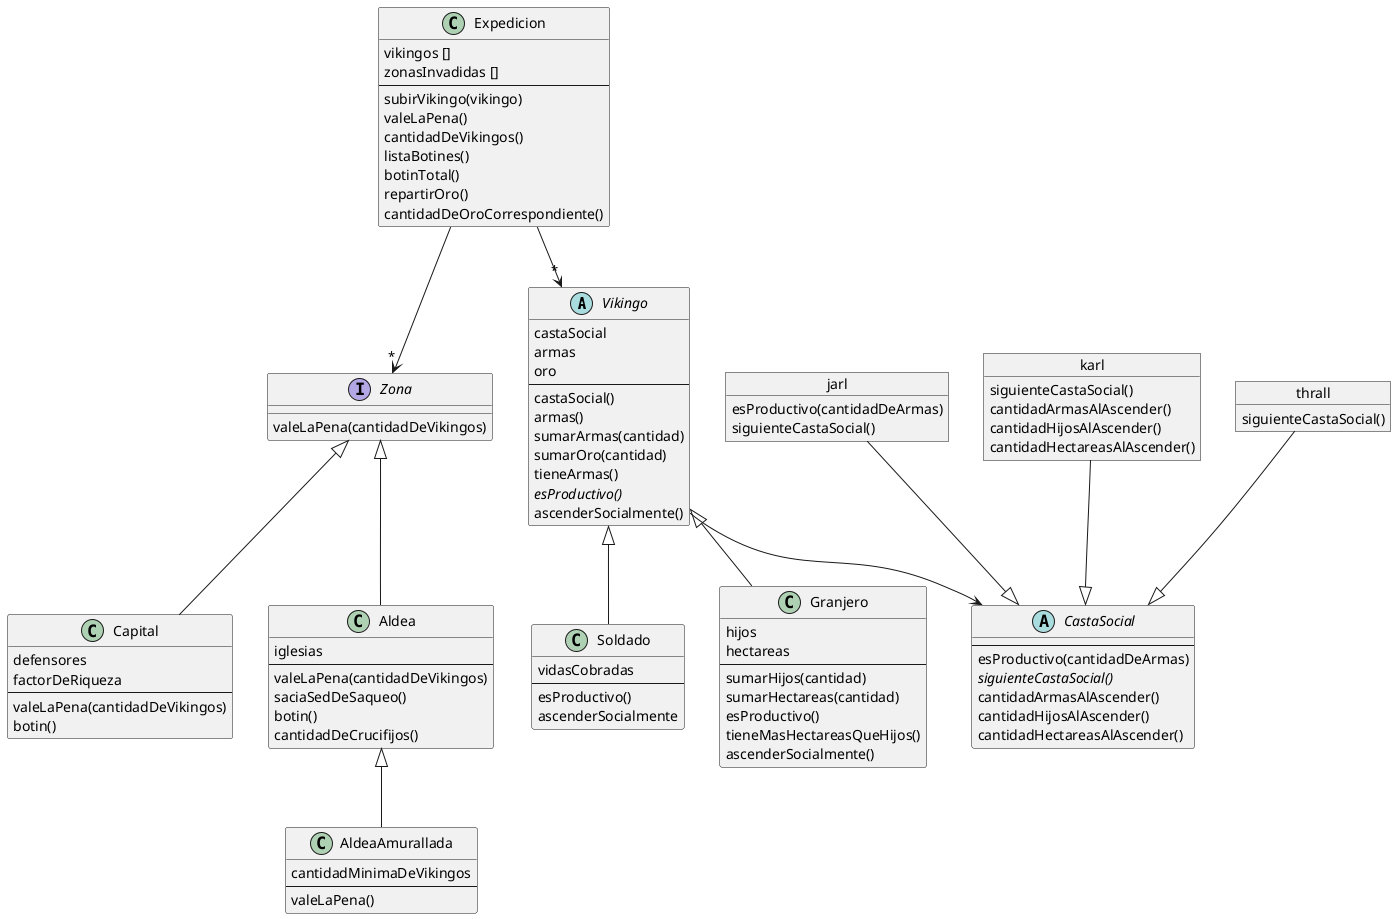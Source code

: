 @startuml vikings

abstract class Vikingo {
    castaSocial
    armas
    oro
    --
    castaSocial()
    armas()
    sumarArmas(cantidad)
    sumarOro(cantidad)
    tieneArmas()
    {abstract}esProductivo()
    ascenderSocialmente()
}

class Soldado extends Vikingo {
    vidasCobradas
    --
    esProductivo()
    ascenderSocialmente
}

class Granjero extends Vikingo {
    hijos
    hectareas
    --
    sumarHijos(cantidad)
    sumarHectareas(cantidad)
    esProductivo()
    tieneMasHectareasQueHijos()
    ascenderSocialmente()
}

abstract class CastaSocial {
    --
    esProductivo(cantidadDeArmas)
    {abstract}siguienteCastaSocial()
    cantidadArmasAlAscender()
    cantidadHijosAlAscender()
    cantidadHectareasAlAscender()
}

object jarl {
    esProductivo(cantidadDeArmas)
    siguienteCastaSocial()
}

object karl {
    siguienteCastaSocial()
    cantidadArmasAlAscender()
    cantidadHijosAlAscender()
    cantidadHectareasAlAscender()
}

object thrall {
    siguienteCastaSocial()
}

class Expedicion {
    vikingos []
    zonasInvadidas []
    --
    subirVikingo(vikingo)
    valeLaPena()
    cantidadDeVikingos()
    listaBotines()
    botinTotal()
    repartirOro()
    cantidadDeOroCorrespondiente()
}

class Capital {
    defensores
    factorDeRiqueza
    --
    valeLaPena(cantidadDeVikingos)
    botin()
}

class Aldea {
    iglesias
    --
    valeLaPena(cantidadDeVikingos)
    saciaSedDeSaqueo()
    botin()
    cantidadDeCrucifijos()
}

class AldeaAmurallada extends Aldea {
    cantidadMinimaDeVikingos
    --
    valeLaPena()
}

interface Zona {
    valeLaPena(cantidadDeVikingos)
}

Expedicion --> "*" Vikingo
Expedicion --> "*" Zona
Capital -u-|> Zona
Aldea -u-|> Zona
Vikingo --> CastaSocial

jarl --|> CastaSocial
karl --|> CastaSocial
thrall --|> CastaSocial


@enduml